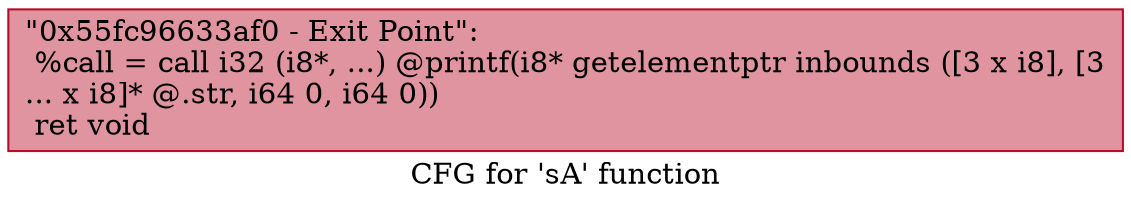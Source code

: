 digraph "CFG for 'sA' function" {
	label="CFG for 'sA' function";

	Node0x55fc96633af0 [shape=record,color="#b70d28ff", style=filled, fillcolor="#b70d2870",label="{\"0x55fc96633af0 - Exit Point\":\l  %call = call i32 (i8*, ...) @printf(i8* getelementptr inbounds ([3 x i8], [3\l... x i8]* @.str, i64 0, i64 0))\l  ret void\l}"];
}

